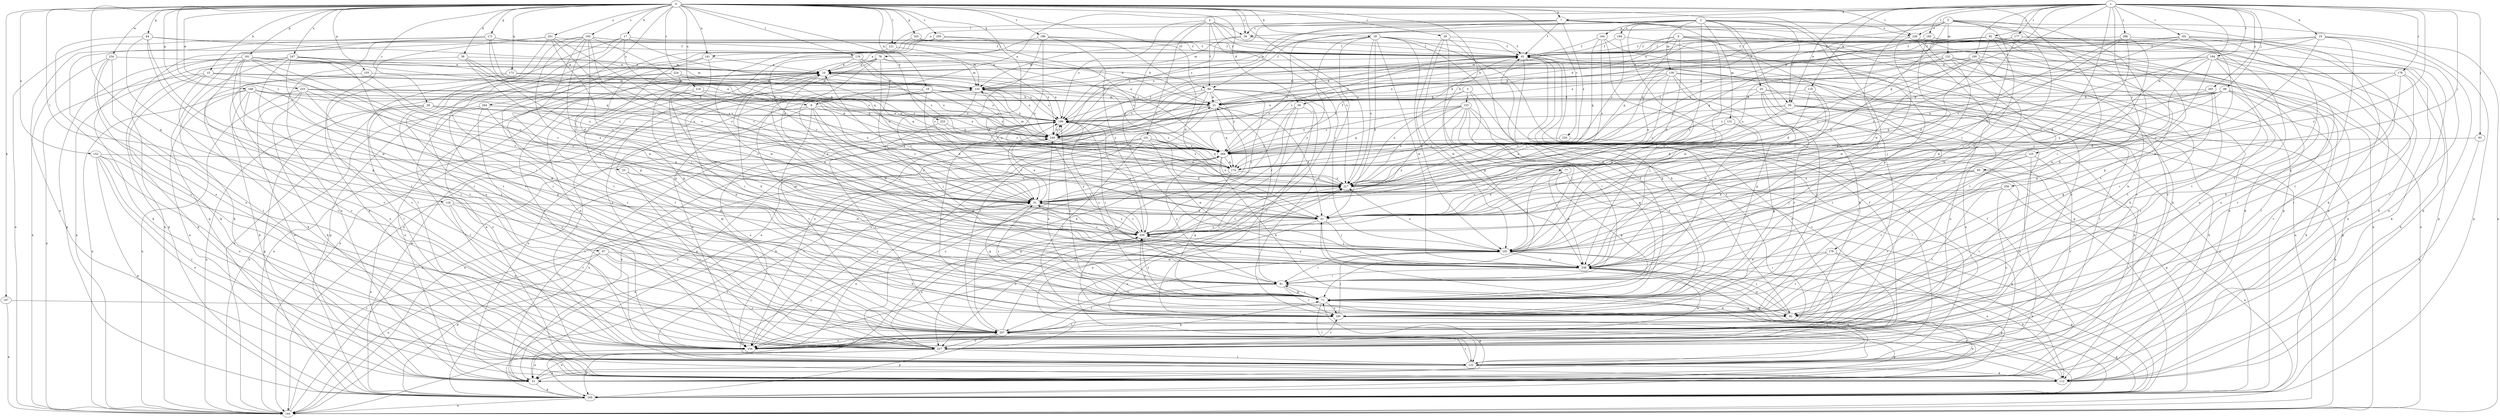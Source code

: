 strict digraph  {
0;
1;
2;
3;
4;
5;
6;
7;
8;
10;
15;
16;
17;
18;
19;
20;
21;
23;
28;
29;
30;
31;
38;
39;
41;
50;
51;
60;
61;
64;
67;
71;
77;
78;
82;
91;
92;
93;
95;
98;
100;
101;
102;
107;
110;
112;
116;
118;
121;
122;
125;
130;
131;
132;
133;
141;
144;
152;
153;
154;
155;
161;
163;
164;
165;
168;
171;
173;
174;
177;
178;
179;
181;
183;
184;
185;
193;
194;
196;
198;
205;
207;
216;
217;
220;
224;
226;
227;
233;
234;
238;
247;
249;
251;
253;
256;
259;
264;
265;
266;
269;
0 -> 7  [label=a];
0 -> 15  [label=b];
0 -> 16  [label=b];
0 -> 17  [label=b];
0 -> 18  [label=b];
0 -> 23  [label=c];
0 -> 28  [label=c];
0 -> 29  [label=c];
0 -> 30  [label=c];
0 -> 38  [label=d];
0 -> 39  [label=d];
0 -> 60  [label=f];
0 -> 64  [label=g];
0 -> 67  [label=g];
0 -> 77  [label=h];
0 -> 78  [label=h];
0 -> 82  [label=h];
0 -> 91  [label=i];
0 -> 107  [label=k];
0 -> 116  [label=l];
0 -> 118  [label=l];
0 -> 121  [label=l];
0 -> 141  [label=n];
0 -> 152  [label=o];
0 -> 155  [label=p];
0 -> 161  [label=p];
0 -> 163  [label=p];
0 -> 168  [label=q];
0 -> 171  [label=q];
0 -> 173  [label=q];
0 -> 193  [label=s];
0 -> 198  [label=t];
0 -> 205  [label=t];
0 -> 216  [label=u];
0 -> 217  [label=u];
0 -> 220  [label=v];
0 -> 224  [label=v];
0 -> 226  [label=v];
0 -> 233  [label=w];
0 -> 234  [label=w];
0 -> 247  [label=x];
0 -> 251  [label=y];
0 -> 253  [label=y];
0 -> 264  [label=z];
1 -> 7  [label=a];
1 -> 8  [label=a];
1 -> 19  [label=b];
1 -> 50  [label=e];
1 -> 92  [label=j];
1 -> 93  [label=j];
1 -> 95  [label=j];
1 -> 98  [label=j];
1 -> 100  [label=j];
1 -> 110  [label=k];
1 -> 125  [label=m];
1 -> 174  [label=q];
1 -> 177  [label=r];
1 -> 178  [label=r];
1 -> 179  [label=r];
1 -> 181  [label=r];
1 -> 183  [label=r];
1 -> 184  [label=r];
1 -> 238  [label=w];
1 -> 256  [label=y];
1 -> 259  [label=y];
1 -> 265  [label=z];
1 -> 266  [label=z];
1 -> 269  [label=z];
2 -> 20  [label=b];
2 -> 50  [label=e];
2 -> 60  [label=f];
2 -> 71  [label=g];
2 -> 112  [label=k];
2 -> 130  [label=m];
2 -> 131  [label=m];
2 -> 141  [label=n];
2 -> 164  [label=p];
2 -> 194  [label=s];
2 -> 196  [label=s];
2 -> 207  [label=t];
2 -> 226  [label=v];
2 -> 238  [label=w];
2 -> 259  [label=y];
3 -> 21  [label=b];
3 -> 91  [label=i];
3 -> 153  [label=o];
3 -> 154  [label=o];
3 -> 217  [label=u];
4 -> 30  [label=c];
4 -> 50  [label=e];
4 -> 60  [label=f];
4 -> 101  [label=j];
4 -> 102  [label=j];
4 -> 196  [label=s];
4 -> 217  [label=u];
4 -> 238  [label=w];
5 -> 30  [label=c];
5 -> 91  [label=i];
5 -> 102  [label=j];
5 -> 132  [label=m];
5 -> 133  [label=m];
5 -> 144  [label=n];
5 -> 174  [label=q];
5 -> 207  [label=t];
5 -> 226  [label=v];
5 -> 238  [label=w];
5 -> 259  [label=y];
6 -> 39  [label=d];
6 -> 41  [label=d];
6 -> 51  [label=e];
6 -> 61  [label=f];
6 -> 102  [label=j];
6 -> 144  [label=n];
6 -> 174  [label=q];
6 -> 227  [label=v];
6 -> 249  [label=x];
7 -> 30  [label=c];
7 -> 61  [label=f];
7 -> 112  [label=k];
7 -> 121  [label=l];
7 -> 122  [label=l];
7 -> 133  [label=m];
7 -> 165  [label=p];
7 -> 249  [label=x];
7 -> 269  [label=z];
8 -> 31  [label=c];
8 -> 51  [label=e];
8 -> 102  [label=j];
8 -> 154  [label=o];
8 -> 196  [label=s];
8 -> 207  [label=t];
8 -> 259  [label=y];
10 -> 133  [label=m];
10 -> 144  [label=n];
10 -> 154  [label=o];
10 -> 207  [label=t];
10 -> 259  [label=y];
10 -> 269  [label=z];
15 -> 8  [label=a];
15 -> 112  [label=k];
15 -> 133  [label=m];
15 -> 144  [label=n];
15 -> 227  [label=v];
15 -> 259  [label=y];
16 -> 21  [label=b];
16 -> 41  [label=d];
16 -> 122  [label=l];
16 -> 238  [label=w];
16 -> 249  [label=x];
16 -> 269  [label=z];
17 -> 31  [label=c];
17 -> 61  [label=f];
17 -> 122  [label=l];
17 -> 185  [label=r];
17 -> 207  [label=t];
17 -> 269  [label=z];
18 -> 41  [label=d];
18 -> 61  [label=f];
18 -> 102  [label=j];
18 -> 122  [label=l];
18 -> 165  [label=p];
18 -> 185  [label=r];
18 -> 217  [label=u];
18 -> 238  [label=w];
18 -> 259  [label=y];
18 -> 269  [label=z];
19 -> 61  [label=f];
19 -> 71  [label=g];
19 -> 112  [label=k];
19 -> 165  [label=p];
19 -> 249  [label=x];
19 -> 259  [label=y];
19 -> 269  [label=z];
20 -> 21  [label=b];
20 -> 31  [label=c];
20 -> 51  [label=e];
20 -> 82  [label=h];
20 -> 112  [label=k];
20 -> 154  [label=o];
20 -> 185  [label=r];
21 -> 10  [label=a];
21 -> 41  [label=d];
21 -> 91  [label=i];
21 -> 133  [label=m];
21 -> 144  [label=n];
21 -> 154  [label=o];
21 -> 174  [label=q];
21 -> 196  [label=s];
23 -> 217  [label=u];
23 -> 227  [label=v];
23 -> 238  [label=w];
28 -> 31  [label=c];
28 -> 144  [label=n];
28 -> 154  [label=o];
28 -> 165  [label=p];
28 -> 196  [label=s];
28 -> 249  [label=x];
29 -> 61  [label=f];
29 -> 71  [label=g];
29 -> 82  [label=h];
29 -> 102  [label=j];
29 -> 238  [label=w];
30 -> 61  [label=f];
30 -> 133  [label=m];
30 -> 249  [label=x];
31 -> 41  [label=d];
31 -> 51  [label=e];
31 -> 71  [label=g];
31 -> 102  [label=j];
31 -> 249  [label=x];
31 -> 259  [label=y];
38 -> 10  [label=a];
38 -> 31  [label=c];
38 -> 165  [label=p];
38 -> 174  [label=q];
38 -> 217  [label=u];
39 -> 165  [label=p];
39 -> 185  [label=r];
39 -> 196  [label=s];
39 -> 227  [label=v];
39 -> 259  [label=y];
41 -> 10  [label=a];
41 -> 102  [label=j];
41 -> 154  [label=o];
41 -> 165  [label=p];
41 -> 259  [label=y];
50 -> 41  [label=d];
50 -> 144  [label=n];
50 -> 154  [label=o];
50 -> 165  [label=p];
50 -> 185  [label=r];
50 -> 196  [label=s];
50 -> 217  [label=u];
51 -> 61  [label=f];
51 -> 71  [label=g];
51 -> 165  [label=p];
51 -> 196  [label=s];
51 -> 238  [label=w];
60 -> 21  [label=b];
60 -> 51  [label=e];
60 -> 122  [label=l];
60 -> 154  [label=o];
60 -> 207  [label=t];
60 -> 227  [label=v];
60 -> 249  [label=x];
60 -> 259  [label=y];
60 -> 269  [label=z];
61 -> 10  [label=a];
61 -> 21  [label=b];
61 -> 71  [label=g];
61 -> 144  [label=n];
61 -> 207  [label=t];
61 -> 269  [label=z];
64 -> 61  [label=f];
64 -> 71  [label=g];
64 -> 133  [label=m];
64 -> 154  [label=o];
64 -> 207  [label=t];
64 -> 238  [label=w];
67 -> 82  [label=h];
67 -> 144  [label=n];
67 -> 165  [label=p];
67 -> 207  [label=t];
67 -> 238  [label=w];
71 -> 31  [label=c];
71 -> 61  [label=f];
71 -> 82  [label=h];
71 -> 91  [label=i];
71 -> 122  [label=l];
71 -> 185  [label=r];
71 -> 196  [label=s];
71 -> 249  [label=x];
71 -> 259  [label=y];
77 -> 41  [label=d];
77 -> 71  [label=g];
77 -> 102  [label=j];
77 -> 165  [label=p];
77 -> 217  [label=u];
77 -> 238  [label=w];
78 -> 10  [label=a];
78 -> 82  [label=h];
78 -> 91  [label=i];
78 -> 133  [label=m];
78 -> 154  [label=o];
78 -> 259  [label=y];
78 -> 269  [label=z];
82 -> 10  [label=a];
82 -> 51  [label=e];
82 -> 102  [label=j];
82 -> 165  [label=p];
82 -> 238  [label=w];
82 -> 259  [label=y];
91 -> 71  [label=g];
91 -> 133  [label=m];
91 -> 185  [label=r];
91 -> 196  [label=s];
91 -> 207  [label=t];
91 -> 269  [label=z];
92 -> 41  [label=d];
92 -> 51  [label=e];
92 -> 61  [label=f];
92 -> 71  [label=g];
92 -> 102  [label=j];
92 -> 174  [label=q];
92 -> 196  [label=s];
92 -> 249  [label=x];
93 -> 112  [label=k];
93 -> 269  [label=z];
95 -> 41  [label=d];
95 -> 102  [label=j];
95 -> 122  [label=l];
95 -> 207  [label=t];
95 -> 217  [label=u];
98 -> 21  [label=b];
98 -> 31  [label=c];
98 -> 82  [label=h];
98 -> 112  [label=k];
98 -> 174  [label=q];
98 -> 217  [label=u];
98 -> 227  [label=v];
98 -> 269  [label=z];
100 -> 10  [label=a];
100 -> 21  [label=b];
100 -> 31  [label=c];
100 -> 82  [label=h];
100 -> 227  [label=v];
100 -> 238  [label=w];
100 -> 259  [label=y];
101 -> 41  [label=d];
101 -> 51  [label=e];
101 -> 122  [label=l];
101 -> 174  [label=q];
101 -> 185  [label=r];
101 -> 238  [label=w];
101 -> 269  [label=z];
102 -> 10  [label=a];
102 -> 31  [label=c];
102 -> 91  [label=i];
102 -> 165  [label=p];
102 -> 207  [label=t];
102 -> 217  [label=u];
102 -> 238  [label=w];
107 -> 144  [label=n];
107 -> 185  [label=r];
110 -> 21  [label=b];
110 -> 41  [label=d];
110 -> 102  [label=j];
110 -> 238  [label=w];
112 -> 10  [label=a];
112 -> 71  [label=g];
112 -> 217  [label=u];
116 -> 10  [label=a];
116 -> 31  [label=c];
116 -> 71  [label=g];
116 -> 217  [label=u];
116 -> 249  [label=x];
116 -> 269  [label=z];
118 -> 41  [label=d];
118 -> 51  [label=e];
118 -> 71  [label=g];
118 -> 154  [label=o];
118 -> 207  [label=t];
121 -> 133  [label=m];
121 -> 154  [label=o];
122 -> 51  [label=e];
122 -> 61  [label=f];
122 -> 91  [label=i];
122 -> 112  [label=k];
122 -> 207  [label=t];
122 -> 259  [label=y];
125 -> 102  [label=j];
125 -> 154  [label=o];
125 -> 174  [label=q];
125 -> 185  [label=r];
125 -> 227  [label=v];
130 -> 31  [label=c];
130 -> 71  [label=g];
130 -> 122  [label=l];
130 -> 133  [label=m];
130 -> 165  [label=p];
130 -> 185  [label=r];
130 -> 217  [label=u];
130 -> 249  [label=x];
131 -> 71  [label=g];
131 -> 91  [label=i];
131 -> 217  [label=u];
131 -> 249  [label=x];
132 -> 10  [label=a];
132 -> 41  [label=d];
132 -> 102  [label=j];
132 -> 122  [label=l];
132 -> 154  [label=o];
132 -> 207  [label=t];
132 -> 217  [label=u];
133 -> 21  [label=b];
133 -> 31  [label=c];
133 -> 144  [label=n];
133 -> 196  [label=s];
133 -> 217  [label=u];
133 -> 249  [label=x];
141 -> 10  [label=a];
141 -> 71  [label=g];
141 -> 227  [label=v];
141 -> 238  [label=w];
144 -> 31  [label=c];
144 -> 196  [label=s];
152 -> 51  [label=e];
152 -> 122  [label=l];
152 -> 154  [label=o];
152 -> 165  [label=p];
152 -> 174  [label=q];
152 -> 207  [label=t];
153 -> 71  [label=g];
153 -> 102  [label=j];
153 -> 122  [label=l];
153 -> 174  [label=q];
153 -> 185  [label=r];
153 -> 196  [label=s];
153 -> 217  [label=u];
153 -> 227  [label=v];
153 -> 259  [label=y];
153 -> 269  [label=z];
154 -> 10  [label=a];
154 -> 51  [label=e];
154 -> 71  [label=g];
154 -> 185  [label=r];
154 -> 207  [label=t];
154 -> 269  [label=z];
155 -> 31  [label=c];
155 -> 133  [label=m];
155 -> 227  [label=v];
161 -> 10  [label=a];
161 -> 31  [label=c];
161 -> 91  [label=i];
161 -> 112  [label=k];
161 -> 133  [label=m];
161 -> 165  [label=p];
161 -> 174  [label=q];
161 -> 185  [label=r];
161 -> 207  [label=t];
161 -> 227  [label=v];
161 -> 259  [label=y];
163 -> 41  [label=d];
163 -> 61  [label=f];
163 -> 207  [label=t];
164 -> 61  [label=f];
164 -> 174  [label=q];
164 -> 217  [label=u];
164 -> 227  [label=v];
164 -> 238  [label=w];
165 -> 21  [label=b];
165 -> 41  [label=d];
165 -> 133  [label=m];
165 -> 144  [label=n];
165 -> 249  [label=x];
168 -> 21  [label=b];
168 -> 51  [label=e];
168 -> 112  [label=k];
168 -> 144  [label=n];
168 -> 154  [label=o];
168 -> 196  [label=s];
168 -> 238  [label=w];
168 -> 249  [label=x];
168 -> 269  [label=z];
171 -> 21  [label=b];
171 -> 51  [label=e];
171 -> 61  [label=f];
171 -> 144  [label=n];
171 -> 154  [label=o];
171 -> 174  [label=q];
171 -> 269  [label=z];
173 -> 112  [label=k];
173 -> 122  [label=l];
173 -> 133  [label=m];
173 -> 196  [label=s];
174 -> 71  [label=g];
174 -> 154  [label=o];
174 -> 217  [label=u];
177 -> 31  [label=c];
177 -> 61  [label=f];
177 -> 122  [label=l];
177 -> 133  [label=m];
177 -> 207  [label=t];
177 -> 249  [label=x];
178 -> 21  [label=b];
178 -> 41  [label=d];
178 -> 82  [label=h];
178 -> 112  [label=k];
178 -> 133  [label=m];
178 -> 207  [label=t];
179 -> 51  [label=e];
179 -> 91  [label=i];
179 -> 112  [label=k];
179 -> 185  [label=r];
179 -> 238  [label=w];
181 -> 61  [label=f];
181 -> 196  [label=s];
181 -> 207  [label=t];
181 -> 217  [label=u];
181 -> 227  [label=v];
181 -> 238  [label=w];
181 -> 269  [label=z];
183 -> 10  [label=a];
183 -> 21  [label=b];
183 -> 51  [label=e];
183 -> 61  [label=f];
183 -> 112  [label=k];
183 -> 165  [label=p];
183 -> 238  [label=w];
184 -> 10  [label=a];
184 -> 31  [label=c];
184 -> 51  [label=e];
184 -> 71  [label=g];
184 -> 112  [label=k];
184 -> 154  [label=o];
184 -> 185  [label=r];
184 -> 217  [label=u];
184 -> 238  [label=w];
185 -> 102  [label=j];
185 -> 165  [label=p];
185 -> 196  [label=s];
185 -> 207  [label=t];
185 -> 259  [label=y];
193 -> 21  [label=b];
193 -> 31  [label=c];
193 -> 41  [label=d];
193 -> 61  [label=f];
193 -> 71  [label=g];
193 -> 144  [label=n];
193 -> 174  [label=q];
193 -> 207  [label=t];
193 -> 238  [label=w];
193 -> 259  [label=y];
194 -> 61  [label=f];
194 -> 227  [label=v];
194 -> 269  [label=z];
196 -> 10  [label=a];
196 -> 91  [label=i];
196 -> 144  [label=n];
196 -> 154  [label=o];
196 -> 207  [label=t];
196 -> 249  [label=x];
198 -> 31  [label=c];
198 -> 41  [label=d];
198 -> 61  [label=f];
198 -> 144  [label=n];
198 -> 217  [label=u];
198 -> 259  [label=y];
205 -> 10  [label=a];
205 -> 61  [label=f];
205 -> 238  [label=w];
205 -> 269  [label=z];
207 -> 21  [label=b];
207 -> 154  [label=o];
207 -> 165  [label=p];
207 -> 217  [label=u];
207 -> 227  [label=v];
216 -> 21  [label=b];
216 -> 51  [label=e];
216 -> 91  [label=i];
216 -> 217  [label=u];
217 -> 31  [label=c];
217 -> 196  [label=s];
220 -> 165  [label=p];
220 -> 269  [label=z];
224 -> 102  [label=j];
224 -> 133  [label=m];
224 -> 144  [label=n];
224 -> 165  [label=p];
224 -> 174  [label=q];
224 -> 249  [label=x];
226 -> 61  [label=f];
226 -> 91  [label=i];
226 -> 112  [label=k];
226 -> 144  [label=n];
226 -> 185  [label=r];
226 -> 207  [label=t];
227 -> 51  [label=e];
227 -> 61  [label=f];
227 -> 122  [label=l];
227 -> 133  [label=m];
227 -> 165  [label=p];
227 -> 217  [label=u];
227 -> 238  [label=w];
227 -> 259  [label=y];
227 -> 269  [label=z];
233 -> 21  [label=b];
233 -> 31  [label=c];
233 -> 51  [label=e];
233 -> 71  [label=g];
233 -> 112  [label=k];
233 -> 144  [label=n];
233 -> 196  [label=s];
233 -> 249  [label=x];
234 -> 10  [label=a];
234 -> 112  [label=k];
234 -> 122  [label=l];
234 -> 144  [label=n];
234 -> 154  [label=o];
238 -> 91  [label=i];
238 -> 112  [label=k];
238 -> 165  [label=p];
238 -> 259  [label=y];
247 -> 10  [label=a];
247 -> 112  [label=k];
247 -> 144  [label=n];
247 -> 174  [label=q];
247 -> 185  [label=r];
247 -> 207  [label=t];
247 -> 227  [label=v];
249 -> 10  [label=a];
249 -> 31  [label=c];
249 -> 61  [label=f];
249 -> 196  [label=s];
249 -> 217  [label=u];
249 -> 259  [label=y];
249 -> 269  [label=z];
251 -> 31  [label=c];
251 -> 41  [label=d];
251 -> 51  [label=e];
251 -> 61  [label=f];
251 -> 112  [label=k];
251 -> 165  [label=p];
251 -> 217  [label=u];
251 -> 227  [label=v];
253 -> 102  [label=j];
253 -> 249  [label=x];
253 -> 269  [label=z];
256 -> 31  [label=c];
256 -> 144  [label=n];
256 -> 154  [label=o];
256 -> 185  [label=r];
256 -> 207  [label=t];
259 -> 31  [label=c];
259 -> 102  [label=j];
259 -> 196  [label=s];
264 -> 82  [label=h];
264 -> 122  [label=l];
264 -> 144  [label=n];
264 -> 196  [label=s];
264 -> 227  [label=v];
264 -> 249  [label=x];
265 -> 21  [label=b];
265 -> 41  [label=d];
265 -> 71  [label=g];
265 -> 207  [label=t];
266 -> 31  [label=c];
266 -> 41  [label=d];
266 -> 61  [label=f];
266 -> 102  [label=j];
266 -> 185  [label=r];
266 -> 217  [label=u];
269 -> 61  [label=f];
269 -> 82  [label=h];
269 -> 133  [label=m];
269 -> 144  [label=n];
269 -> 174  [label=q];
269 -> 196  [label=s];
269 -> 217  [label=u];
}
